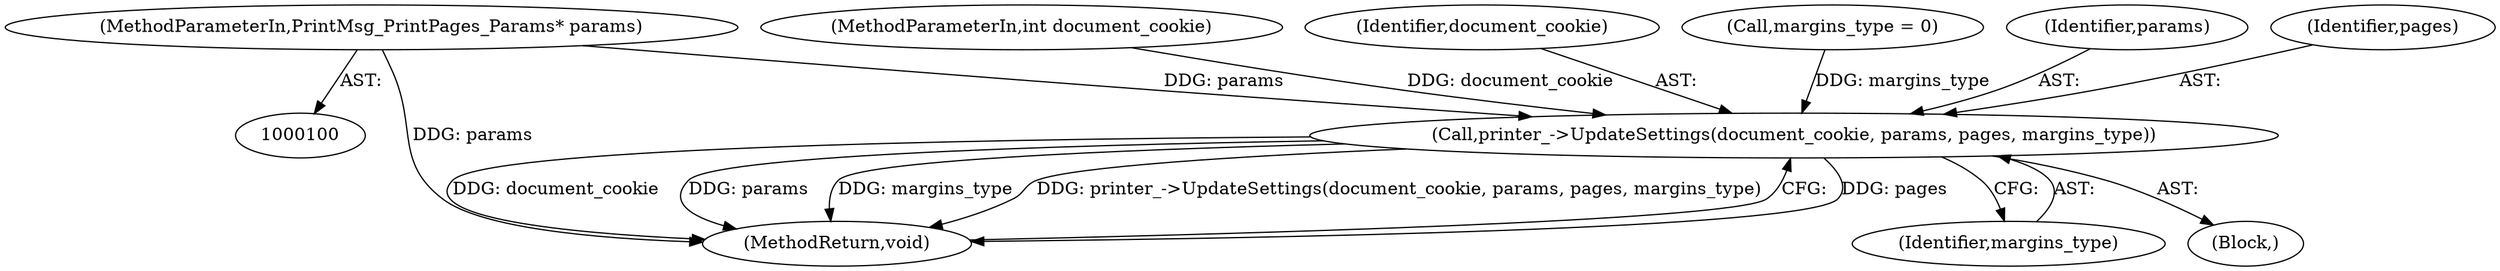 digraph "1_Chrome_116d0963cadfbf55ef2ec3d13781987c4d80517a_34@pointer" {
"1000103" [label="(MethodParameterIn,PrintMsg_PrintPages_Params* params)"];
"1000230" [label="(Call,printer_->UpdateSettings(document_cookie, params, pages, margins_type))"];
"1000101" [label="(MethodParameterIn,int document_cookie)"];
"1000231" [label="(Identifier,document_cookie)"];
"1000107" [label="(Call,margins_type = 0)"];
"1000232" [label="(Identifier,params)"];
"1000235" [label="(MethodReturn,void)"];
"1000234" [label="(Identifier,margins_type)"];
"1000172" [label="(Block,)"];
"1000233" [label="(Identifier,pages)"];
"1000103" [label="(MethodParameterIn,PrintMsg_PrintPages_Params* params)"];
"1000230" [label="(Call,printer_->UpdateSettings(document_cookie, params, pages, margins_type))"];
"1000103" -> "1000100"  [label="AST: "];
"1000103" -> "1000235"  [label="DDG: params"];
"1000103" -> "1000230"  [label="DDG: params"];
"1000230" -> "1000172"  [label="AST: "];
"1000230" -> "1000234"  [label="CFG: "];
"1000231" -> "1000230"  [label="AST: "];
"1000232" -> "1000230"  [label="AST: "];
"1000233" -> "1000230"  [label="AST: "];
"1000234" -> "1000230"  [label="AST: "];
"1000235" -> "1000230"  [label="CFG: "];
"1000230" -> "1000235"  [label="DDG: pages"];
"1000230" -> "1000235"  [label="DDG: document_cookie"];
"1000230" -> "1000235"  [label="DDG: params"];
"1000230" -> "1000235"  [label="DDG: margins_type"];
"1000230" -> "1000235"  [label="DDG: printer_->UpdateSettings(document_cookie, params, pages, margins_type)"];
"1000101" -> "1000230"  [label="DDG: document_cookie"];
"1000107" -> "1000230"  [label="DDG: margins_type"];
}
